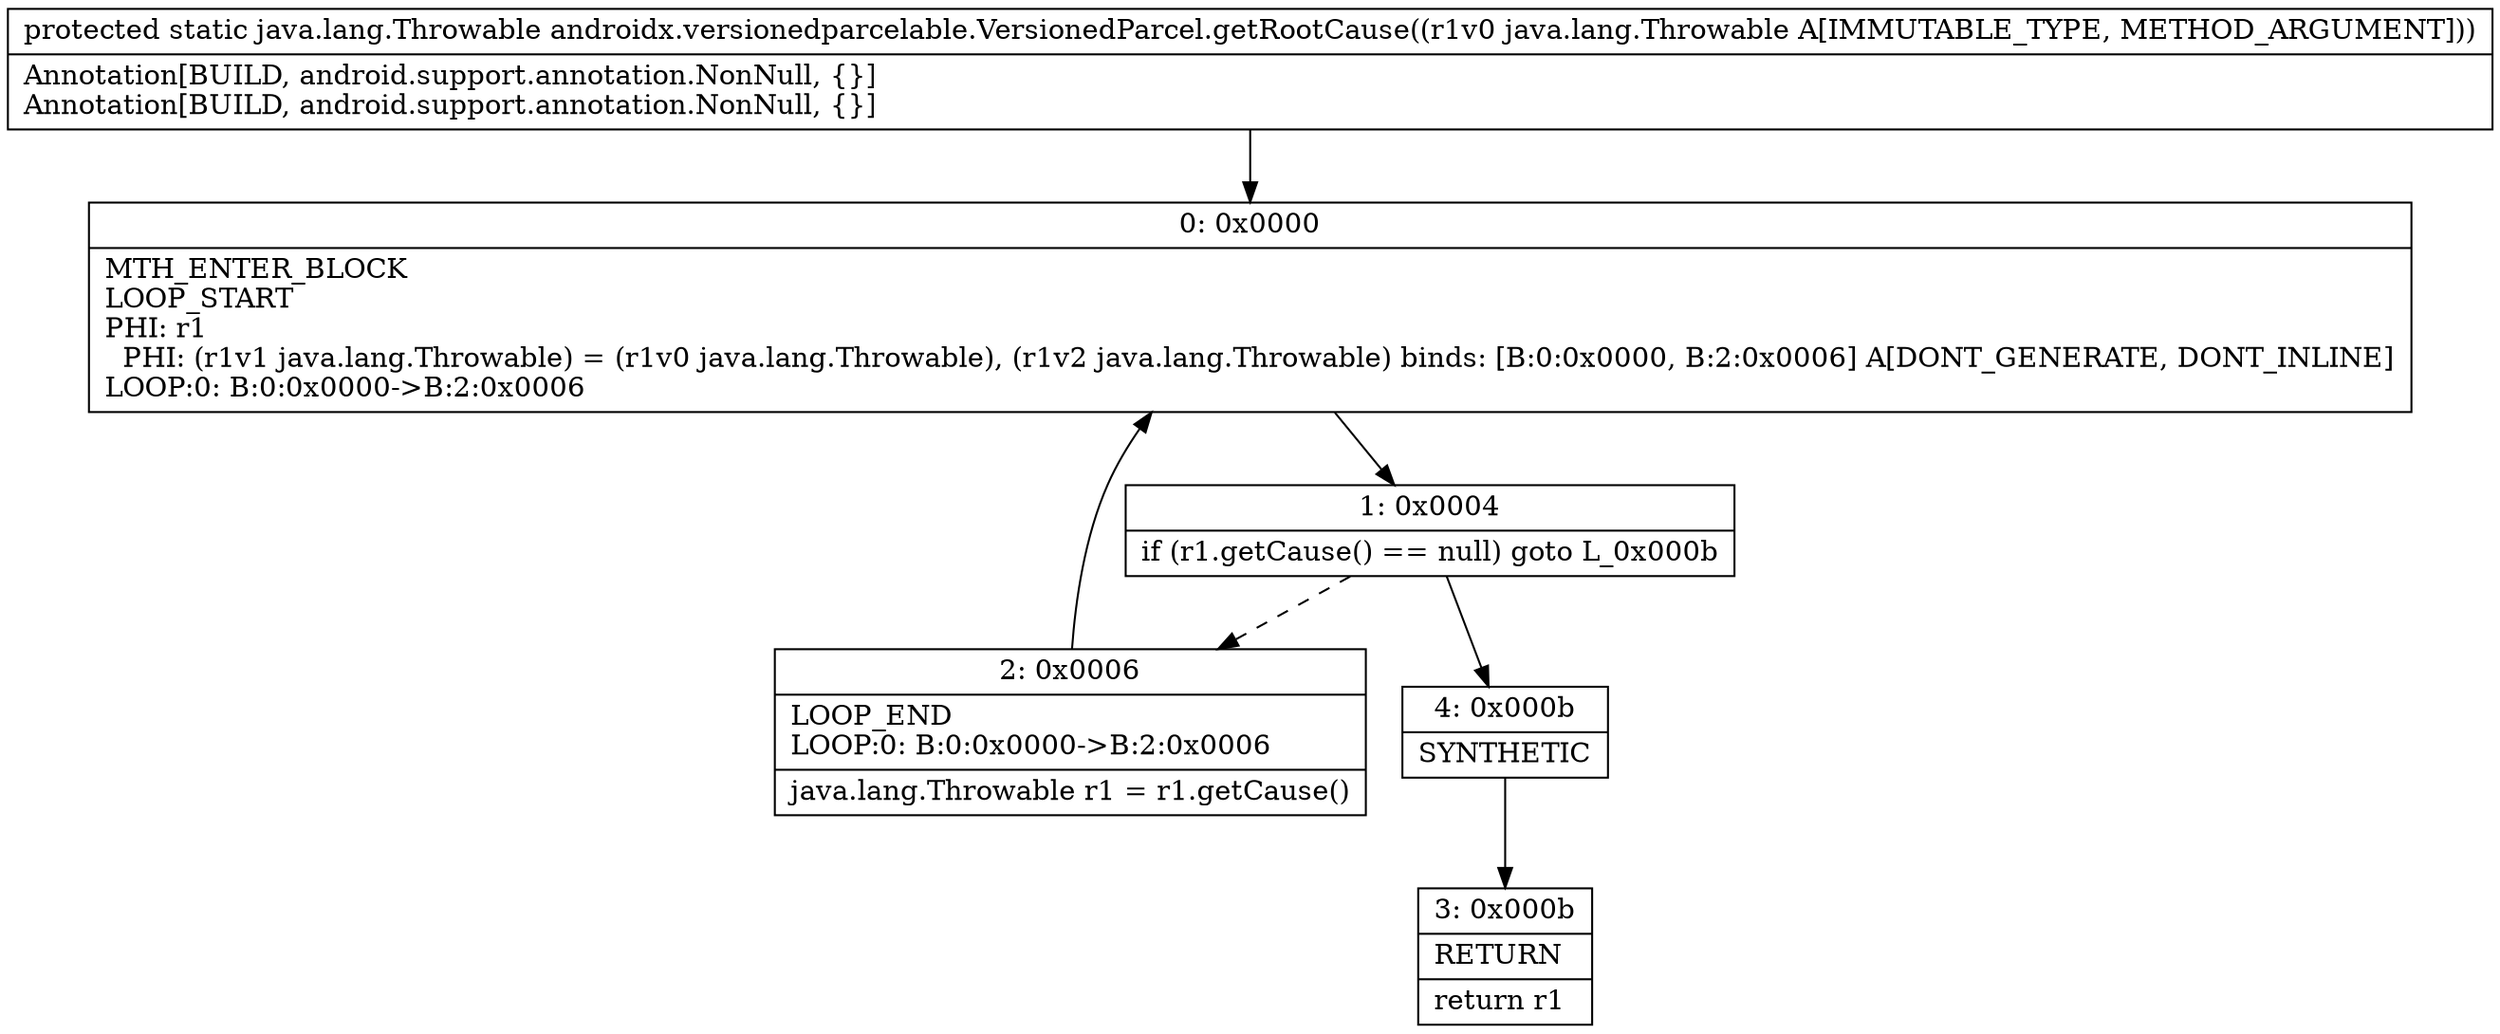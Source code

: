 digraph "CFG forandroidx.versionedparcelable.VersionedParcel.getRootCause(Ljava\/lang\/Throwable;)Ljava\/lang\/Throwable;" {
Node_0 [shape=record,label="{0\:\ 0x0000|MTH_ENTER_BLOCK\lLOOP_START\lPHI: r1 \l  PHI: (r1v1 java.lang.Throwable) = (r1v0 java.lang.Throwable), (r1v2 java.lang.Throwable) binds: [B:0:0x0000, B:2:0x0006] A[DONT_GENERATE, DONT_INLINE]\lLOOP:0: B:0:0x0000\-\>B:2:0x0006\l}"];
Node_1 [shape=record,label="{1\:\ 0x0004|if (r1.getCause() == null) goto L_0x000b\l}"];
Node_2 [shape=record,label="{2\:\ 0x0006|LOOP_END\lLOOP:0: B:0:0x0000\-\>B:2:0x0006\l|java.lang.Throwable r1 = r1.getCause()\l}"];
Node_3 [shape=record,label="{3\:\ 0x000b|RETURN\l|return r1\l}"];
Node_4 [shape=record,label="{4\:\ 0x000b|SYNTHETIC\l}"];
MethodNode[shape=record,label="{protected static java.lang.Throwable androidx.versionedparcelable.VersionedParcel.getRootCause((r1v0 java.lang.Throwable A[IMMUTABLE_TYPE, METHOD_ARGUMENT]))  | Annotation[BUILD, android.support.annotation.NonNull, \{\}]\lAnnotation[BUILD, android.support.annotation.NonNull, \{\}]\l}"];
MethodNode -> Node_0;
Node_0 -> Node_1;
Node_1 -> Node_2[style=dashed];
Node_1 -> Node_4;
Node_2 -> Node_0;
Node_4 -> Node_3;
}

